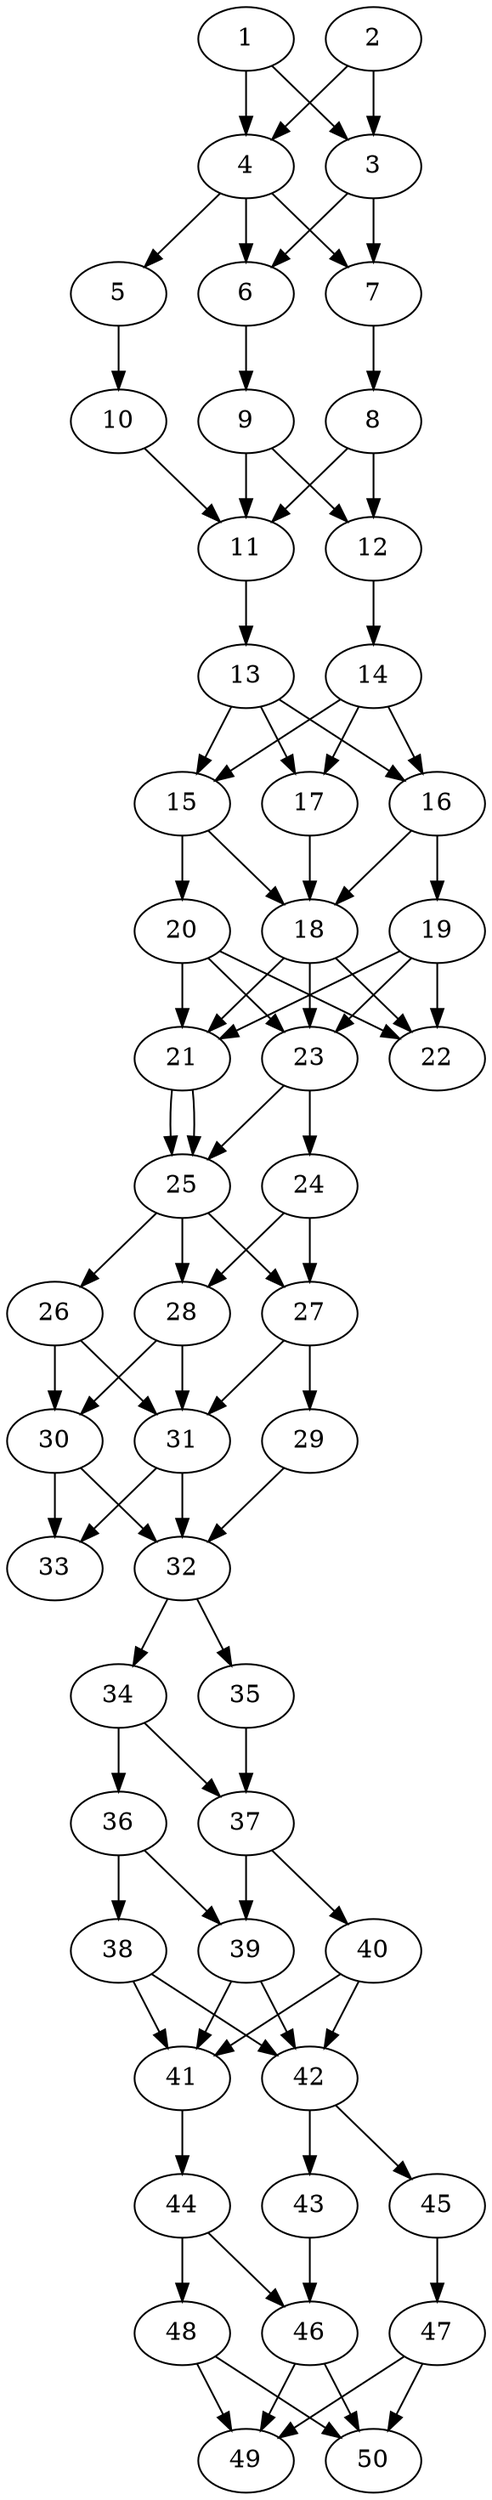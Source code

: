 // DAG automatically generated by daggen at Thu Oct  3 14:07:56 2019
// ./daggen --dot -n 50 --ccr 0.5 --fat 0.3 --regular 0.7 --density 0.9 --mindata 5242880 --maxdata 52428800 
digraph G {
  1 [size="37287936", alpha="0.13", expect_size="18643968"] 
  1 -> 3 [size ="18643968"]
  1 -> 4 [size ="18643968"]
  2 [size="52320256", alpha="0.02", expect_size="26160128"] 
  2 -> 3 [size ="26160128"]
  2 -> 4 [size ="26160128"]
  3 [size="46221312", alpha="0.03", expect_size="23110656"] 
  3 -> 6 [size ="23110656"]
  3 -> 7 [size ="23110656"]
  4 [size="63780864", alpha="0.12", expect_size="31890432"] 
  4 -> 5 [size ="31890432"]
  4 -> 6 [size ="31890432"]
  4 -> 7 [size ="31890432"]
  5 [size="79327232", alpha="0.12", expect_size="39663616"] 
  5 -> 10 [size ="39663616"]
  6 [size="30566400", alpha="0.03", expect_size="15283200"] 
  6 -> 9 [size ="15283200"]
  7 [size="21538816", alpha="0.12", expect_size="10769408"] 
  7 -> 8 [size ="10769408"]
  8 [size="90447872", alpha="0.01", expect_size="45223936"] 
  8 -> 11 [size ="45223936"]
  8 -> 12 [size ="45223936"]
  9 [size="27936768", alpha="0.14", expect_size="13968384"] 
  9 -> 11 [size ="13968384"]
  9 -> 12 [size ="13968384"]
  10 [size="30369792", alpha="0.09", expect_size="15184896"] 
  10 -> 11 [size ="15184896"]
  11 [size="54953984", alpha="0.08", expect_size="27476992"] 
  11 -> 13 [size ="27476992"]
  12 [size="24107008", alpha="0.09", expect_size="12053504"] 
  12 -> 14 [size ="12053504"]
  13 [size="33028096", alpha="0.18", expect_size="16514048"] 
  13 -> 15 [size ="16514048"]
  13 -> 16 [size ="16514048"]
  13 -> 17 [size ="16514048"]
  14 [size="45277184", alpha="0.20", expect_size="22638592"] 
  14 -> 15 [size ="22638592"]
  14 -> 16 [size ="22638592"]
  14 -> 17 [size ="22638592"]
  15 [size="100993024", alpha="0.18", expect_size="50496512"] 
  15 -> 18 [size ="50496512"]
  15 -> 20 [size ="50496512"]
  16 [size="62121984", alpha="0.03", expect_size="31060992"] 
  16 -> 18 [size ="31060992"]
  16 -> 19 [size ="31060992"]
  17 [size="75243520", alpha="0.01", expect_size="37621760"] 
  17 -> 18 [size ="37621760"]
  18 [size="35919872", alpha="0.16", expect_size="17959936"] 
  18 -> 21 [size ="17959936"]
  18 -> 22 [size ="17959936"]
  18 -> 23 [size ="17959936"]
  19 [size="38688768", alpha="0.16", expect_size="19344384"] 
  19 -> 21 [size ="19344384"]
  19 -> 22 [size ="19344384"]
  19 -> 23 [size ="19344384"]
  20 [size="12009472", alpha="0.13", expect_size="6004736"] 
  20 -> 21 [size ="6004736"]
  20 -> 22 [size ="6004736"]
  20 -> 23 [size ="6004736"]
  21 [size="52623360", alpha="0.15", expect_size="26311680"] 
  21 -> 25 [size ="26311680"]
  21 -> 25 [size ="26311680"]
  22 [size="92168192", alpha="0.06", expect_size="46084096"] 
  23 [size="42225664", alpha="0.05", expect_size="21112832"] 
  23 -> 24 [size ="21112832"]
  23 -> 25 [size ="21112832"]
  24 [size="32043008", alpha="0.15", expect_size="16021504"] 
  24 -> 27 [size ="16021504"]
  24 -> 28 [size ="16021504"]
  25 [size="29804544", alpha="0.19", expect_size="14902272"] 
  25 -> 26 [size ="14902272"]
  25 -> 27 [size ="14902272"]
  25 -> 28 [size ="14902272"]
  26 [size="20623360", alpha="0.08", expect_size="10311680"] 
  26 -> 30 [size ="10311680"]
  26 -> 31 [size ="10311680"]
  27 [size="32843776", alpha="0.19", expect_size="16421888"] 
  27 -> 29 [size ="16421888"]
  27 -> 31 [size ="16421888"]
  28 [size="36610048", alpha="0.07", expect_size="18305024"] 
  28 -> 30 [size ="18305024"]
  28 -> 31 [size ="18305024"]
  29 [size="18362368", alpha="0.19", expect_size="9181184"] 
  29 -> 32 [size ="9181184"]
  30 [size="95346688", alpha="0.15", expect_size="47673344"] 
  30 -> 32 [size ="47673344"]
  30 -> 33 [size ="47673344"]
  31 [size="61396992", alpha="0.20", expect_size="30698496"] 
  31 -> 32 [size ="30698496"]
  31 -> 33 [size ="30698496"]
  32 [size="37691392", alpha="0.08", expect_size="18845696"] 
  32 -> 34 [size ="18845696"]
  32 -> 35 [size ="18845696"]
  33 [size="66062336", alpha="0.01", expect_size="33031168"] 
  34 [size="87879680", alpha="0.02", expect_size="43939840"] 
  34 -> 36 [size ="43939840"]
  34 -> 37 [size ="43939840"]
  35 [size="62062592", alpha="0.01", expect_size="31031296"] 
  35 -> 37 [size ="31031296"]
  36 [size="57458688", alpha="0.12", expect_size="28729344"] 
  36 -> 38 [size ="28729344"]
  36 -> 39 [size ="28729344"]
  37 [size="94146560", alpha="0.16", expect_size="47073280"] 
  37 -> 39 [size ="47073280"]
  37 -> 40 [size ="47073280"]
  38 [size="88809472", alpha="0.06", expect_size="44404736"] 
  38 -> 41 [size ="44404736"]
  38 -> 42 [size ="44404736"]
  39 [size="27037696", alpha="0.01", expect_size="13518848"] 
  39 -> 41 [size ="13518848"]
  39 -> 42 [size ="13518848"]
  40 [size="20656128", alpha="0.17", expect_size="10328064"] 
  40 -> 41 [size ="10328064"]
  40 -> 42 [size ="10328064"]
  41 [size="89548800", alpha="0.02", expect_size="44774400"] 
  41 -> 44 [size ="44774400"]
  42 [size="89442304", alpha="0.04", expect_size="44721152"] 
  42 -> 43 [size ="44721152"]
  42 -> 45 [size ="44721152"]
  43 [size="33961984", alpha="0.13", expect_size="16980992"] 
  43 -> 46 [size ="16980992"]
  44 [size="40019968", alpha="0.07", expect_size="20009984"] 
  44 -> 46 [size ="20009984"]
  44 -> 48 [size ="20009984"]
  45 [size="48037888", alpha="0.04", expect_size="24018944"] 
  45 -> 47 [size ="24018944"]
  46 [size="54153216", alpha="0.04", expect_size="27076608"] 
  46 -> 49 [size ="27076608"]
  46 -> 50 [size ="27076608"]
  47 [size="15632384", alpha="0.09", expect_size="7816192"] 
  47 -> 49 [size ="7816192"]
  47 -> 50 [size ="7816192"]
  48 [size="91607040", alpha="0.19", expect_size="45803520"] 
  48 -> 49 [size ="45803520"]
  48 -> 50 [size ="45803520"]
  49 [size="24393728", alpha="0.10", expect_size="12196864"] 
  50 [size="30943232", alpha="0.20", expect_size="15471616"] 
}
